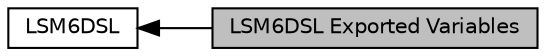 digraph "LSM6DSL Exported Variables"
{
  edge [fontname="Helvetica",fontsize="10",labelfontname="Helvetica",labelfontsize="10"];
  node [fontname="Helvetica",fontsize="10",shape=box];
  rankdir=LR;
  Node2 [label="LSM6DSL",height=0.2,width=0.4,color="black", fillcolor="white", style="filled",URL="$group___l_s_m6_d_s_l.html",tooltip="This file provides a set of functions needed to drive the lsm6dsl enanced inertial module."];
  Node1 [label="LSM6DSL Exported Variables",height=0.2,width=0.4,color="black", fillcolor="grey75", style="filled", fontcolor="black",tooltip=" "];
  Node2->Node1 [shape=plaintext, dir="back", style="solid"];
}
